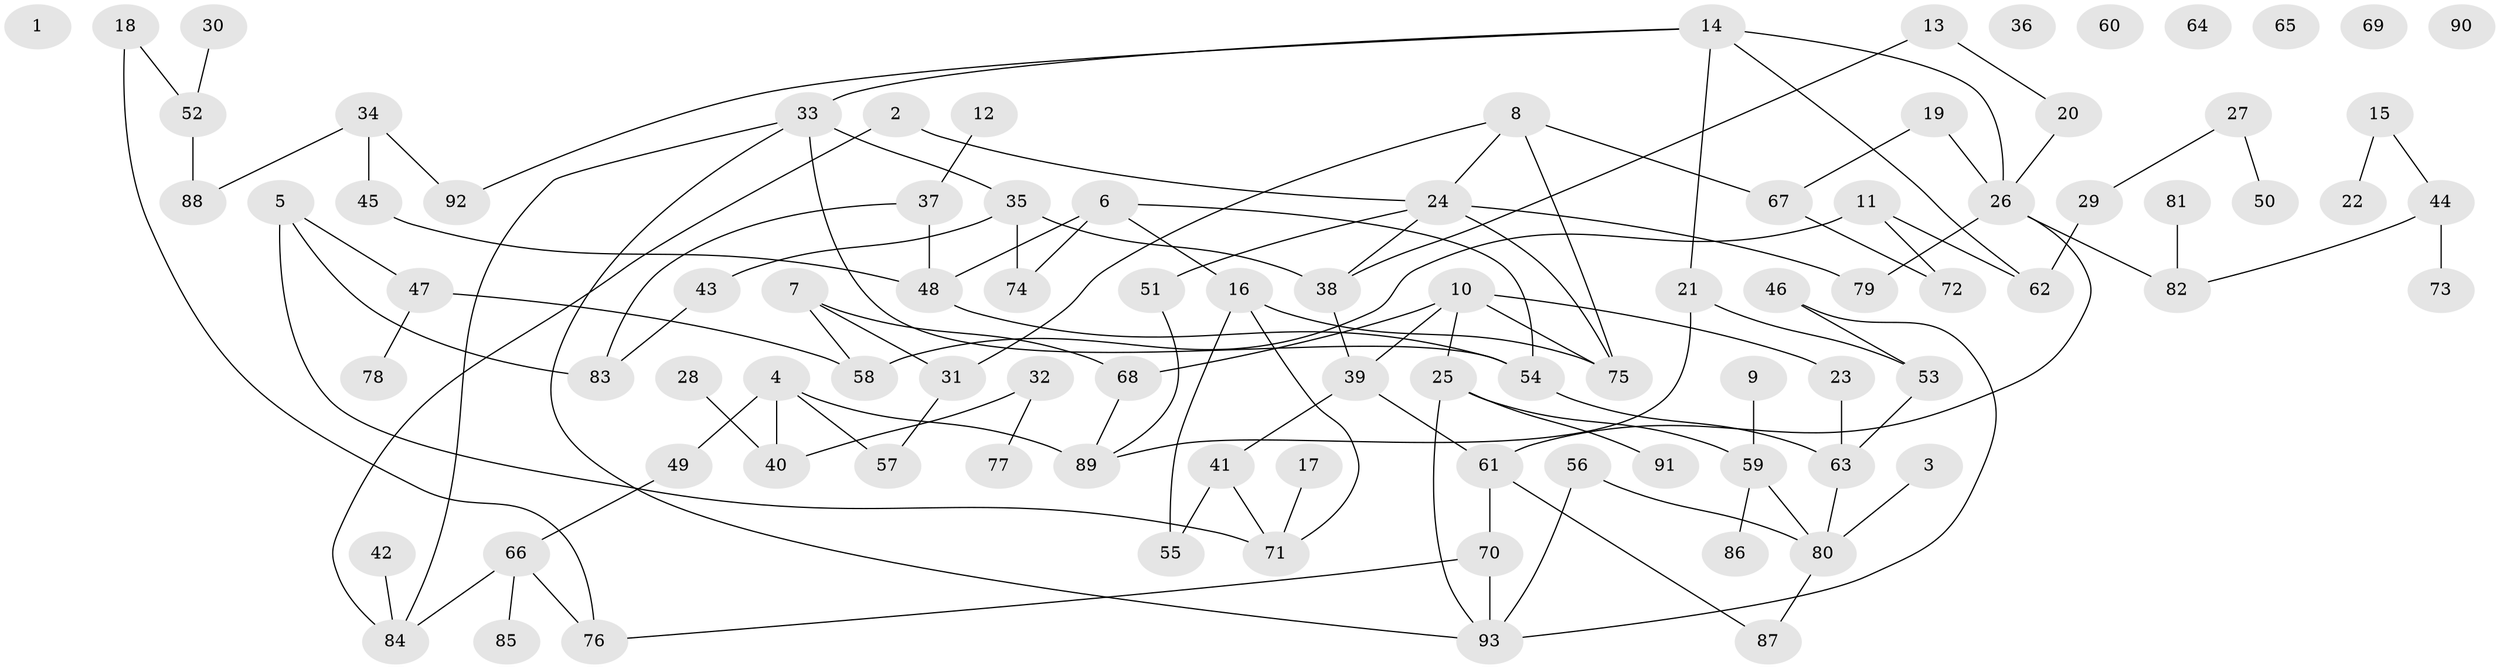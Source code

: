 // Generated by graph-tools (version 1.1) at 2025/00/03/09/25 03:00:42]
// undirected, 93 vertices, 118 edges
graph export_dot {
graph [start="1"]
  node [color=gray90,style=filled];
  1;
  2;
  3;
  4;
  5;
  6;
  7;
  8;
  9;
  10;
  11;
  12;
  13;
  14;
  15;
  16;
  17;
  18;
  19;
  20;
  21;
  22;
  23;
  24;
  25;
  26;
  27;
  28;
  29;
  30;
  31;
  32;
  33;
  34;
  35;
  36;
  37;
  38;
  39;
  40;
  41;
  42;
  43;
  44;
  45;
  46;
  47;
  48;
  49;
  50;
  51;
  52;
  53;
  54;
  55;
  56;
  57;
  58;
  59;
  60;
  61;
  62;
  63;
  64;
  65;
  66;
  67;
  68;
  69;
  70;
  71;
  72;
  73;
  74;
  75;
  76;
  77;
  78;
  79;
  80;
  81;
  82;
  83;
  84;
  85;
  86;
  87;
  88;
  89;
  90;
  91;
  92;
  93;
  2 -- 24;
  2 -- 84;
  3 -- 80;
  4 -- 40;
  4 -- 49;
  4 -- 57;
  4 -- 89;
  5 -- 47;
  5 -- 71;
  5 -- 83;
  6 -- 16;
  6 -- 48;
  6 -- 54;
  6 -- 74;
  7 -- 31;
  7 -- 58;
  7 -- 68;
  8 -- 24;
  8 -- 31;
  8 -- 67;
  8 -- 75;
  9 -- 59;
  10 -- 23;
  10 -- 25;
  10 -- 39;
  10 -- 68;
  10 -- 75;
  11 -- 58;
  11 -- 62;
  11 -- 72;
  12 -- 37;
  13 -- 20;
  13 -- 38;
  14 -- 21;
  14 -- 26;
  14 -- 33;
  14 -- 62;
  14 -- 92;
  15 -- 22;
  15 -- 44;
  16 -- 55;
  16 -- 71;
  16 -- 75;
  17 -- 71;
  18 -- 52;
  18 -- 76;
  19 -- 26;
  19 -- 67;
  20 -- 26;
  21 -- 53;
  21 -- 89;
  23 -- 63;
  24 -- 38;
  24 -- 51;
  24 -- 75;
  24 -- 79;
  25 -- 59;
  25 -- 91;
  25 -- 93;
  26 -- 61;
  26 -- 79;
  26 -- 82;
  27 -- 29;
  27 -- 50;
  28 -- 40;
  29 -- 62;
  30 -- 52;
  31 -- 57;
  32 -- 40;
  32 -- 77;
  33 -- 35;
  33 -- 54;
  33 -- 84;
  33 -- 93;
  34 -- 45;
  34 -- 88;
  34 -- 92;
  35 -- 38;
  35 -- 43;
  35 -- 74;
  37 -- 48;
  37 -- 83;
  38 -- 39;
  39 -- 41;
  39 -- 61;
  41 -- 55;
  41 -- 71;
  42 -- 84;
  43 -- 83;
  44 -- 73;
  44 -- 82;
  45 -- 48;
  46 -- 53;
  46 -- 93;
  47 -- 58;
  47 -- 78;
  48 -- 54;
  49 -- 66;
  51 -- 89;
  52 -- 88;
  53 -- 63;
  54 -- 63;
  56 -- 80;
  56 -- 93;
  59 -- 80;
  59 -- 86;
  61 -- 70;
  61 -- 87;
  63 -- 80;
  66 -- 76;
  66 -- 84;
  66 -- 85;
  67 -- 72;
  68 -- 89;
  70 -- 76;
  70 -- 93;
  80 -- 87;
  81 -- 82;
}
